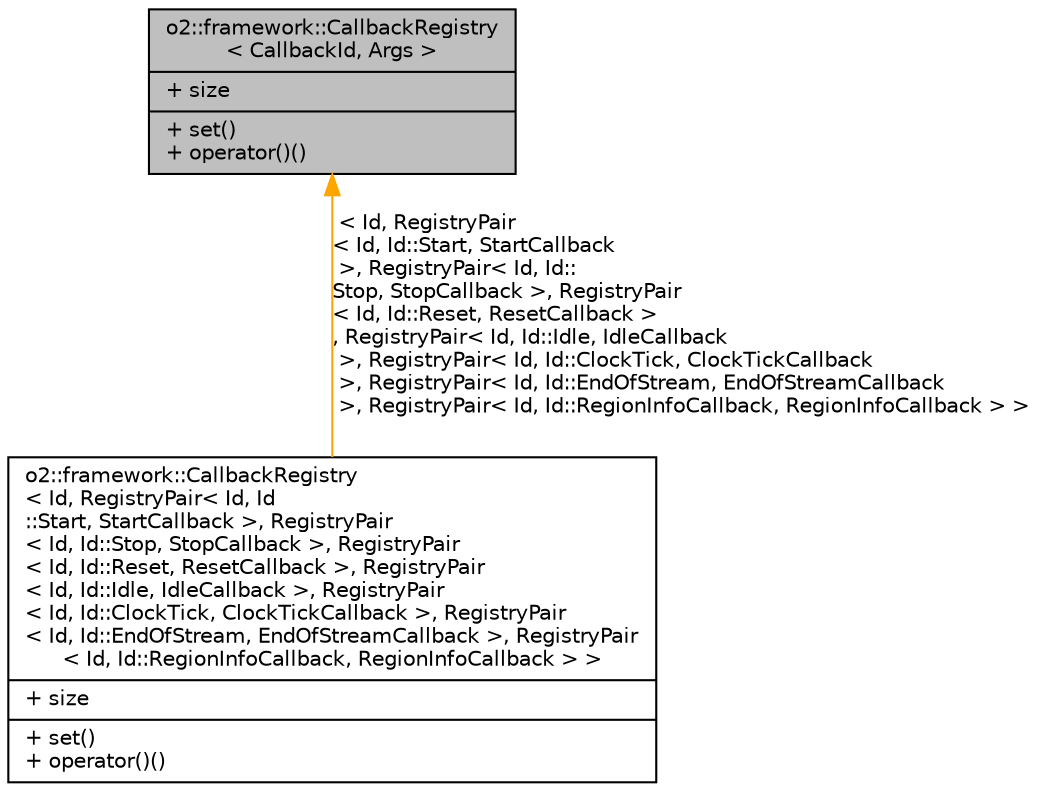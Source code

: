 digraph "o2::framework::CallbackRegistry&lt; CallbackId, Args &gt;"
{
 // INTERACTIVE_SVG=YES
  bgcolor="transparent";
  edge [fontname="Helvetica",fontsize="10",labelfontname="Helvetica",labelfontsize="10"];
  node [fontname="Helvetica",fontsize="10",shape=record];
  Node0 [label="{o2::framework::CallbackRegistry\l\< CallbackId, Args \>\n|+ size\l|+ set()\l+ operator()()\l}",height=0.2,width=0.4,color="black", fillcolor="grey75", style="filled", fontcolor="black"];
  Node0 -> Node1 [dir="back",color="orange",fontsize="10",style="solid",label=" \< Id, RegistryPair\l\< Id, Id::Start, StartCallback\l \>, RegistryPair\< Id, Id::\lStop, StopCallback \>, RegistryPair\l\< Id, Id::Reset, ResetCallback \>\l, RegistryPair\< Id, Id::Idle, IdleCallback\l \>, RegistryPair\< Id, Id::ClockTick, ClockTickCallback\l \>, RegistryPair\< Id, Id::EndOfStream, EndOfStreamCallback\l \>, RegistryPair\< Id, Id::RegionInfoCallback, RegionInfoCallback \> \>" ,fontname="Helvetica"];
  Node1 [label="{o2::framework::CallbackRegistry\l\< Id, RegistryPair\< Id, Id\l::Start, StartCallback \>, RegistryPair\l\< Id, Id::Stop, StopCallback \>, RegistryPair\l\< Id, Id::Reset, ResetCallback \>, RegistryPair\l\< Id, Id::Idle, IdleCallback \>, RegistryPair\l\< Id, Id::ClockTick, ClockTickCallback \>, RegistryPair\l\< Id, Id::EndOfStream, EndOfStreamCallback \>, RegistryPair\l\< Id, Id::RegionInfoCallback, RegionInfoCallback \> \>\n|+ size\l|+ set()\l+ operator()()\l}",height=0.2,width=0.4,color="black",URL="$db/d9d/classo2_1_1framework_1_1CallbackRegistry.html"];
}
